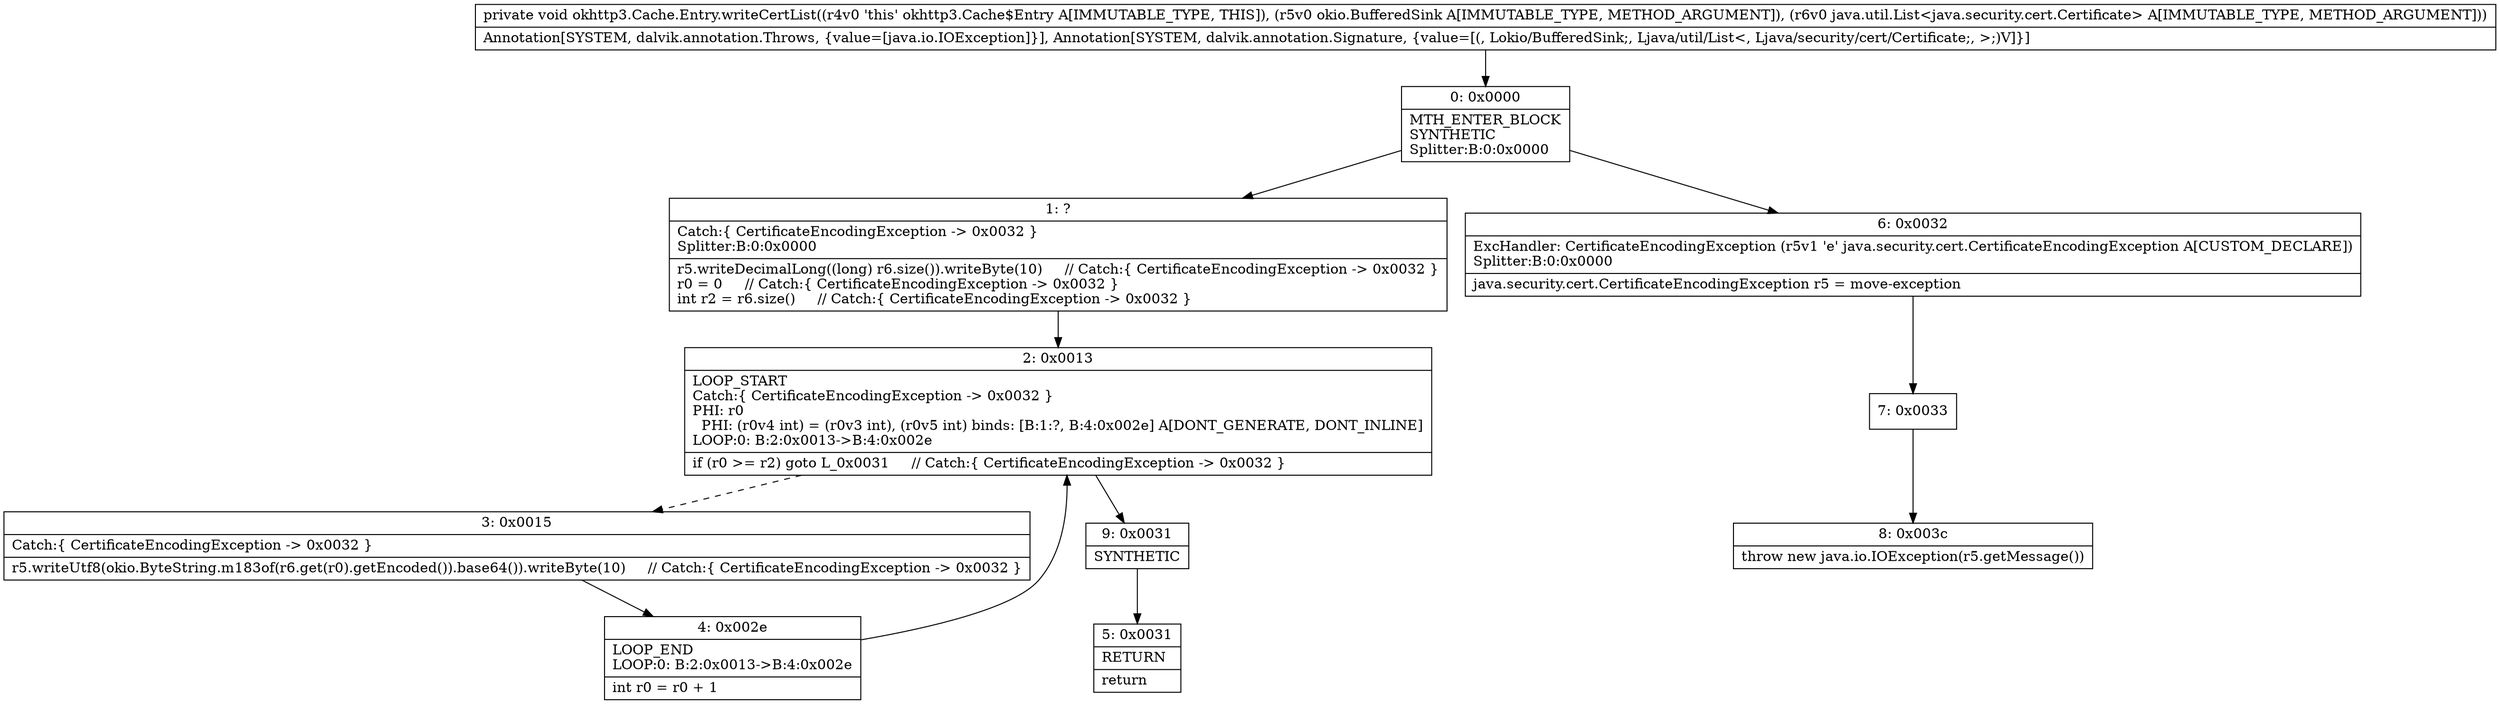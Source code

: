 digraph "CFG forokhttp3.Cache.Entry.writeCertList(Lokio\/BufferedSink;Ljava\/util\/List;)V" {
Node_0 [shape=record,label="{0\:\ 0x0000|MTH_ENTER_BLOCK\lSYNTHETIC\lSplitter:B:0:0x0000\l}"];
Node_1 [shape=record,label="{1\:\ ?|Catch:\{ CertificateEncodingException \-\> 0x0032 \}\lSplitter:B:0:0x0000\l|r5.writeDecimalLong((long) r6.size()).writeByte(10)     \/\/ Catch:\{ CertificateEncodingException \-\> 0x0032 \}\lr0 = 0     \/\/ Catch:\{ CertificateEncodingException \-\> 0x0032 \}\lint r2 = r6.size()     \/\/ Catch:\{ CertificateEncodingException \-\> 0x0032 \}\l}"];
Node_2 [shape=record,label="{2\:\ 0x0013|LOOP_START\lCatch:\{ CertificateEncodingException \-\> 0x0032 \}\lPHI: r0 \l  PHI: (r0v4 int) = (r0v3 int), (r0v5 int) binds: [B:1:?, B:4:0x002e] A[DONT_GENERATE, DONT_INLINE]\lLOOP:0: B:2:0x0013\-\>B:4:0x002e\l|if (r0 \>= r2) goto L_0x0031     \/\/ Catch:\{ CertificateEncodingException \-\> 0x0032 \}\l}"];
Node_3 [shape=record,label="{3\:\ 0x0015|Catch:\{ CertificateEncodingException \-\> 0x0032 \}\l|r5.writeUtf8(okio.ByteString.m183of(r6.get(r0).getEncoded()).base64()).writeByte(10)     \/\/ Catch:\{ CertificateEncodingException \-\> 0x0032 \}\l}"];
Node_4 [shape=record,label="{4\:\ 0x002e|LOOP_END\lLOOP:0: B:2:0x0013\-\>B:4:0x002e\l|int r0 = r0 + 1\l}"];
Node_5 [shape=record,label="{5\:\ 0x0031|RETURN\l|return\l}"];
Node_6 [shape=record,label="{6\:\ 0x0032|ExcHandler: CertificateEncodingException (r5v1 'e' java.security.cert.CertificateEncodingException A[CUSTOM_DECLARE])\lSplitter:B:0:0x0000\l|java.security.cert.CertificateEncodingException r5 = move\-exception\l}"];
Node_7 [shape=record,label="{7\:\ 0x0033}"];
Node_8 [shape=record,label="{8\:\ 0x003c|throw new java.io.IOException(r5.getMessage())\l}"];
Node_9 [shape=record,label="{9\:\ 0x0031|SYNTHETIC\l}"];
MethodNode[shape=record,label="{private void okhttp3.Cache.Entry.writeCertList((r4v0 'this' okhttp3.Cache$Entry A[IMMUTABLE_TYPE, THIS]), (r5v0 okio.BufferedSink A[IMMUTABLE_TYPE, METHOD_ARGUMENT]), (r6v0 java.util.List\<java.security.cert.Certificate\> A[IMMUTABLE_TYPE, METHOD_ARGUMENT]))  | Annotation[SYSTEM, dalvik.annotation.Throws, \{value=[java.io.IOException]\}], Annotation[SYSTEM, dalvik.annotation.Signature, \{value=[(, Lokio\/BufferedSink;, Ljava\/util\/List\<, Ljava\/security\/cert\/Certificate;, \>;)V]\}]\l}"];
MethodNode -> Node_0;
Node_0 -> Node_1;
Node_0 -> Node_6;
Node_1 -> Node_2;
Node_2 -> Node_3[style=dashed];
Node_2 -> Node_9;
Node_3 -> Node_4;
Node_4 -> Node_2;
Node_6 -> Node_7;
Node_7 -> Node_8;
Node_9 -> Node_5;
}

